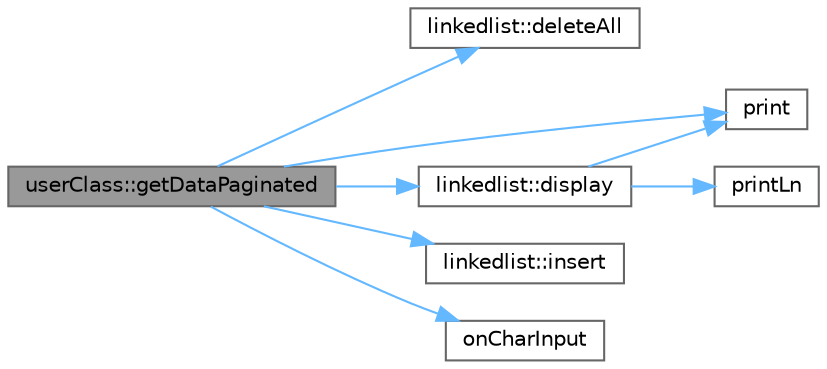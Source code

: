 digraph "userClass::getDataPaginated"
{
 // LATEX_PDF_SIZE
  bgcolor="transparent";
  edge [fontname=Helvetica,fontsize=10,labelfontname=Helvetica,labelfontsize=10];
  node [fontname=Helvetica,fontsize=10,shape=box,height=0.2,width=0.4];
  rankdir="LR";
  Node1 [id="Node000001",label="userClass::getDataPaginated",height=0.2,width=0.4,color="gray40", fillcolor="grey60", style="filled", fontcolor="black",tooltip=" "];
  Node1 -> Node2 [id="edge1_Node000001_Node000002",color="steelblue1",style="solid",tooltip=" "];
  Node2 [id="Node000002",label="linkedlist::deleteAll",height=0.2,width=0.4,color="grey40", fillcolor="white", style="filled",URL="$classlinkedlist.html#a2927a60bf6c9ead5da68def1523c2173",tooltip=" "];
  Node1 -> Node3 [id="edge2_Node000001_Node000003",color="steelblue1",style="solid",tooltip=" "];
  Node3 [id="Node000003",label="linkedlist::display",height=0.2,width=0.4,color="grey40", fillcolor="white", style="filled",URL="$classlinkedlist.html#a78ff144256ca60b4d8a00e178a666d62",tooltip=" "];
  Node3 -> Node4 [id="edge3_Node000003_Node000004",color="steelblue1",style="solid",tooltip=" "];
  Node4 [id="Node000004",label="print",height=0.2,width=0.4,color="grey40", fillcolor="white", style="filled",URL="$print_8h.html#af04078888e447f948566919c3858fe47",tooltip="print the value to the console with new line at the end"];
  Node3 -> Node5 [id="edge4_Node000003_Node000005",color="steelblue1",style="solid",tooltip=" "];
  Node5 [id="Node000005",label="printLn",height=0.2,width=0.4,color="grey40", fillcolor="white", style="filled",URL="$print_8h.html#a47807b9ce2f0bf04ad1f2236a2fede03",tooltip="print the value to the console without new line at the end"];
  Node1 -> Node6 [id="edge5_Node000001_Node000006",color="steelblue1",style="solid",tooltip=" "];
  Node6 [id="Node000006",label="linkedlist::insert",height=0.2,width=0.4,color="grey40", fillcolor="white", style="filled",URL="$classlinkedlist.html#a9ce35235003f7ada8a4e2190e5b75f8e",tooltip=" "];
  Node1 -> Node7 [id="edge6_Node000001_Node000007",color="steelblue1",style="solid",tooltip=" "];
  Node7 [id="Node000007",label="onCharInput",height=0.2,width=0.4,color="grey40", fillcolor="white", style="filled",URL="$user_input_8h.html#a0a7561154561dfd1ff05f3a6fd5eaf3c",tooltip="Get the user input as char."];
  Node1 -> Node4 [id="edge7_Node000001_Node000004",color="steelblue1",style="solid",tooltip=" "];
}
